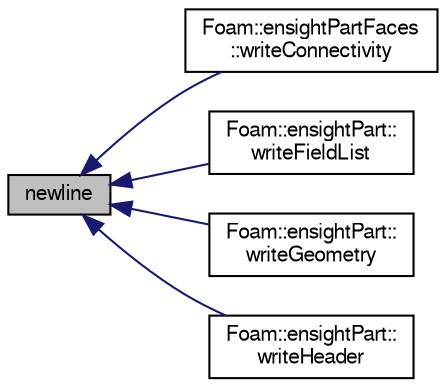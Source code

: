 digraph "newline"
{
  bgcolor="transparent";
  edge [fontname="FreeSans",fontsize="10",labelfontname="FreeSans",labelfontsize="10"];
  node [fontname="FreeSans",fontsize="10",shape=record];
  rankdir="LR";
  Node1 [label="newline",height=0.2,width=0.4,color="black", fillcolor="grey75", style="filled" fontcolor="black"];
  Node1 -> Node2 [dir="back",color="midnightblue",fontsize="10",style="solid",fontname="FreeSans"];
  Node2 [label="Foam::ensightPartFaces\l::writeConnectivity",height=0.2,width=0.4,color="black",URL="$a00627.html#af0e19ad9f7a2f2e6035239365d4fff0b",tooltip="Helper: write connectivity. "];
  Node1 -> Node3 [dir="back",color="midnightblue",fontsize="10",style="solid",fontname="FreeSans"];
  Node3 [label="Foam::ensightPart::\lwriteFieldList",height=0.2,width=0.4,color="black",URL="$a00625.html#adf6d13809bc2a419083385da63a9b693",tooltip="Write a scalar field for idList. "];
  Node1 -> Node4 [dir="back",color="midnightblue",fontsize="10",style="solid",fontname="FreeSans"];
  Node4 [label="Foam::ensightPart::\lwriteGeometry",height=0.2,width=0.4,color="black",URL="$a00625.html#a0167ca94bd5095b2d47fd5361b4de10b",tooltip="Helper: write geometry given the pointField. "];
  Node1 -> Node5 [dir="back",color="midnightblue",fontsize="10",style="solid",fontname="FreeSans"];
  Node5 [label="Foam::ensightPart::\lwriteHeader",height=0.2,width=0.4,color="black",URL="$a00625.html#a5e4c16bc9b9f5448a9959165bb2413fe",tooltip="Write the part header. "];
}
